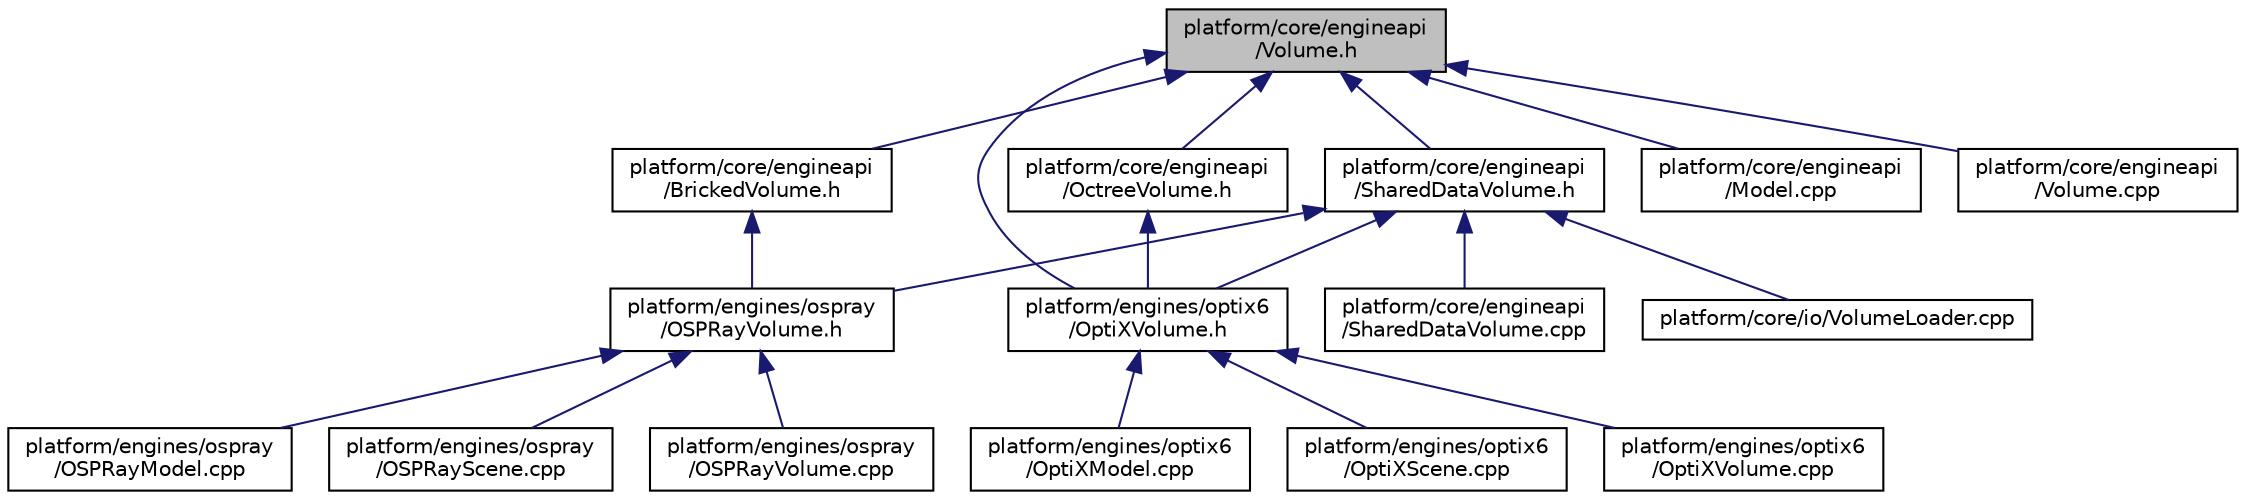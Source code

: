digraph "platform/core/engineapi/Volume.h"
{
 // LATEX_PDF_SIZE
  edge [fontname="Helvetica",fontsize="10",labelfontname="Helvetica",labelfontsize="10"];
  node [fontname="Helvetica",fontsize="10",shape=record];
  Node1 [label="platform/core/engineapi\l/Volume.h",height=0.2,width=0.4,color="black", fillcolor="grey75", style="filled", fontcolor="black",tooltip=" "];
  Node1 -> Node2 [dir="back",color="midnightblue",fontsize="10",style="solid",fontname="Helvetica"];
  Node2 [label="platform/core/engineapi\l/BrickedVolume.h",height=0.2,width=0.4,color="black", fillcolor="white", style="filled",URL="$d4/d71/BrickedVolume_8h.html",tooltip=" "];
  Node2 -> Node3 [dir="back",color="midnightblue",fontsize="10",style="solid",fontname="Helvetica"];
  Node3 [label="platform/engines/ospray\l/OSPRayVolume.h",height=0.2,width=0.4,color="black", fillcolor="white", style="filled",URL="$d4/df5/OSPRayVolume_8h.html",tooltip=" "];
  Node3 -> Node4 [dir="back",color="midnightblue",fontsize="10",style="solid",fontname="Helvetica"];
  Node4 [label="platform/engines/ospray\l/OSPRayModel.cpp",height=0.2,width=0.4,color="black", fillcolor="white", style="filled",URL="$d6/d96/OSPRayModel_8cpp.html",tooltip=" "];
  Node3 -> Node5 [dir="back",color="midnightblue",fontsize="10",style="solid",fontname="Helvetica"];
  Node5 [label="platform/engines/ospray\l/OSPRayScene.cpp",height=0.2,width=0.4,color="black", fillcolor="white", style="filled",URL="$d5/dde/OSPRayScene_8cpp.html",tooltip=" "];
  Node3 -> Node6 [dir="back",color="midnightblue",fontsize="10",style="solid",fontname="Helvetica"];
  Node6 [label="platform/engines/ospray\l/OSPRayVolume.cpp",height=0.2,width=0.4,color="black", fillcolor="white", style="filled",URL="$d2/d77/OSPRayVolume_8cpp.html",tooltip=" "];
  Node1 -> Node7 [dir="back",color="midnightblue",fontsize="10",style="solid",fontname="Helvetica"];
  Node7 [label="platform/core/engineapi\l/Model.cpp",height=0.2,width=0.4,color="black", fillcolor="white", style="filled",URL="$dd/d2e/Model_8cpp.html",tooltip=" "];
  Node1 -> Node8 [dir="back",color="midnightblue",fontsize="10",style="solid",fontname="Helvetica"];
  Node8 [label="platform/core/engineapi\l/OctreeVolume.h",height=0.2,width=0.4,color="black", fillcolor="white", style="filled",URL="$d3/dfe/core_2engineapi_2OctreeVolume_8h.html",tooltip=" "];
  Node8 -> Node9 [dir="back",color="midnightblue",fontsize="10",style="solid",fontname="Helvetica"];
  Node9 [label="platform/engines/optix6\l/OptiXVolume.h",height=0.2,width=0.4,color="black", fillcolor="white", style="filled",URL="$da/ded/OptiXVolume_8h.html",tooltip=" "];
  Node9 -> Node10 [dir="back",color="midnightblue",fontsize="10",style="solid",fontname="Helvetica"];
  Node10 [label="platform/engines/optix6\l/OptiXModel.cpp",height=0.2,width=0.4,color="black", fillcolor="white", style="filled",URL="$d3/db7/OptiXModel_8cpp.html",tooltip=" "];
  Node9 -> Node11 [dir="back",color="midnightblue",fontsize="10",style="solid",fontname="Helvetica"];
  Node11 [label="platform/engines/optix6\l/OptiXScene.cpp",height=0.2,width=0.4,color="black", fillcolor="white", style="filled",URL="$d4/d5c/OptiXScene_8cpp.html",tooltip=" "];
  Node9 -> Node12 [dir="back",color="midnightblue",fontsize="10",style="solid",fontname="Helvetica"];
  Node12 [label="platform/engines/optix6\l/OptiXVolume.cpp",height=0.2,width=0.4,color="black", fillcolor="white", style="filled",URL="$d8/daf/OptiXVolume_8cpp.html",tooltip=" "];
  Node1 -> Node13 [dir="back",color="midnightblue",fontsize="10",style="solid",fontname="Helvetica"];
  Node13 [label="platform/core/engineapi\l/SharedDataVolume.h",height=0.2,width=0.4,color="black", fillcolor="white", style="filled",URL="$dc/def/SharedDataVolume_8h.html",tooltip=" "];
  Node13 -> Node14 [dir="back",color="midnightblue",fontsize="10",style="solid",fontname="Helvetica"];
  Node14 [label="platform/core/engineapi\l/SharedDataVolume.cpp",height=0.2,width=0.4,color="black", fillcolor="white", style="filled",URL="$d1/d3c/SharedDataVolume_8cpp.html",tooltip=" "];
  Node13 -> Node15 [dir="back",color="midnightblue",fontsize="10",style="solid",fontname="Helvetica"];
  Node15 [label="platform/core/io/VolumeLoader.cpp",height=0.2,width=0.4,color="black", fillcolor="white", style="filled",URL="$dd/daa/VolumeLoader_8cpp.html",tooltip=" "];
  Node13 -> Node9 [dir="back",color="midnightblue",fontsize="10",style="solid",fontname="Helvetica"];
  Node13 -> Node3 [dir="back",color="midnightblue",fontsize="10",style="solid",fontname="Helvetica"];
  Node1 -> Node16 [dir="back",color="midnightblue",fontsize="10",style="solid",fontname="Helvetica"];
  Node16 [label="platform/core/engineapi\l/Volume.cpp",height=0.2,width=0.4,color="black", fillcolor="white", style="filled",URL="$de/d33/Volume_8cpp.html",tooltip=" "];
  Node1 -> Node9 [dir="back",color="midnightblue",fontsize="10",style="solid",fontname="Helvetica"];
}
